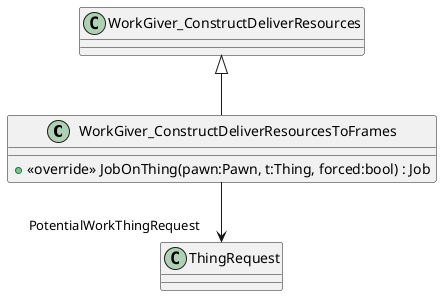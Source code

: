 @startuml
class WorkGiver_ConstructDeliverResourcesToFrames {
    + <<override>> JobOnThing(pawn:Pawn, t:Thing, forced:bool) : Job
}
WorkGiver_ConstructDeliverResources <|-- WorkGiver_ConstructDeliverResourcesToFrames
WorkGiver_ConstructDeliverResourcesToFrames --> "PotentialWorkThingRequest" ThingRequest
@enduml
